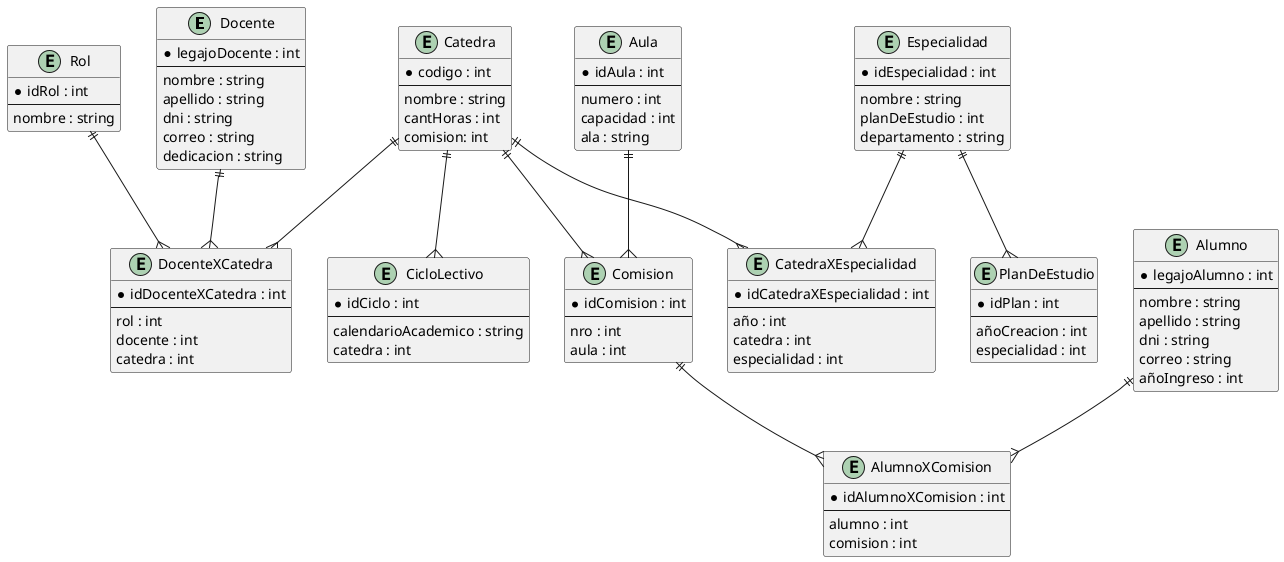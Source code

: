 @startuml

entity Docente {
  * legajoDocente : int
  --
  nombre : string
  apellido : string
  dni : string
  correo : string
  dedicacion : string
}

entity Rol {
  * idRol : int
  --
  nombre : string
}

entity DocenteXCatedra {
  * idDocenteXCatedra : int
  --
  rol : int
  docente : int
  catedra : int
}

entity Catedra {
  * codigo : int
  --
  nombre : string
  cantHoras : int
  comision: int
}

entity CicloLectivo {
  * idCiclo : int
  --
  calendarioAcademico : string
  catedra : int
}

entity CatedraXEspecialidad {
  * idCatedraXEspecialidad : int
  --
  año : int
  catedra : int
  especialidad : int
}

entity Especialidad {
  * idEspecialidad : int
  --
  nombre : string
  planDeEstudio : int
  departamento : string
}

entity PlanDeEstudio {
  * idPlan : int
  --
  añoCreacion : int
  especialidad : int
}


entity Comision {
  * idComision : int
  --
  nro : int
  aula : int
}

entity Aula {
  * idAula : int
  --
  numero : int
  capacidad : int
  ala : string
}

entity Alumno {
  * legajoAlumno : int
  --
  nombre : string
  apellido : string
  dni : string
  correo : string
  añoIngreso : int
}

entity AlumnoXComision {
  * idAlumnoXComision : int
  --
  alumno : int
  comision : int
}

' Relaciones (modificadas para quitar el "0")
Docente ||--{ DocenteXCatedra
Rol ||--{ DocenteXCatedra
Catedra ||--{ DocenteXCatedra
Catedra ||--{ CicloLectivo
Catedra ||--{ CatedraXEspecialidad
Especialidad ||--{ CatedraXEspecialidad
Especialidad ||--{ PlanDeEstudio
Aula ||--{ Comision
Comision ||--{ AlumnoXComision
Alumno ||--{ AlumnoXComision
Catedra ||--{ Comision

@enduml
